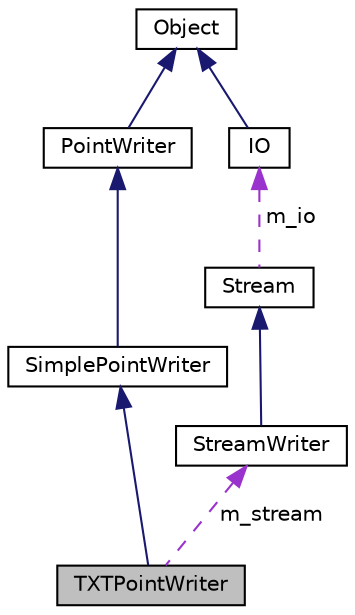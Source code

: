 digraph "TXTPointWriter"
{
  bgcolor="transparent";
  edge [fontname="Helvetica",fontsize="10",labelfontname="Helvetica",labelfontsize="10"];
  node [fontname="Helvetica",fontsize="10",shape=record];
  Node1 [label="TXTPointWriter",height=0.2,width=0.4,color="black", fillcolor="grey75", style="filled" fontcolor="black"];
  Node2 -> Node1 [dir="back",color="midnightblue",fontsize="10",style="solid",fontname="Helvetica"];
  Node2 [label="SimplePointWriter",height=0.2,width=0.4,color="black",URL="$a00026.html",tooltip="SimplePointWriter handles some of the bookkeeping of writing a file. "];
  Node3 -> Node2 [dir="back",color="midnightblue",fontsize="10",style="solid",fontname="Helvetica"];
  Node3 [label="PointWriter",height=0.2,width=0.4,color="black",URL="$a00022.html",tooltip="PointWriter is the base for writing LiDAR files. "];
  Node4 -> Node3 [dir="back",color="midnightblue",fontsize="10",style="solid",fontname="Helvetica"];
  Node4 [label="Object",height=0.2,width=0.4,color="black",URL="$a00014.html",tooltip="Object is the base class for implementing reference counting. "];
  Node5 -> Node1 [dir="back",color="darkorchid3",fontsize="10",style="dashed",label=" m_stream" ,fontname="Helvetica"];
  Node5 [label="StreamWriter",height=0.2,width=0.4,color="black",URL="$a00029.html",tooltip="StreamWriter implements buffered writes to IO objects. "];
  Node6 -> Node5 [dir="back",color="midnightblue",fontsize="10",style="solid",fontname="Helvetica"];
  Node6 [label="Stream",height=0.2,width=0.4,color="black",URL="$a00027.html",tooltip="Stream is the base class for buffered input and output for IO objects. "];
  Node7 -> Node6 [dir="back",color="darkorchid3",fontsize="10",style="dashed",label=" m_io" ,fontname="Helvetica"];
  Node7 [label="IO",height=0.2,width=0.4,color="black",URL="$a00008.html",tooltip="IO is the base class for binary input and output. "];
  Node4 -> Node7 [dir="back",color="midnightblue",fontsize="10",style="solid",fontname="Helvetica"];
}
